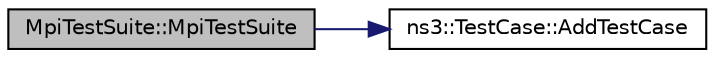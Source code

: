 digraph "MpiTestSuite::MpiTestSuite"
{
 // LATEX_PDF_SIZE
  edge [fontname="Helvetica",fontsize="10",labelfontname="Helvetica",labelfontsize="10"];
  node [fontname="Helvetica",fontsize="10",shape=record];
  rankdir="LR";
  Node1 [label="MpiTestSuite::MpiTestSuite",height=0.2,width=0.4,color="black", fillcolor="grey75", style="filled", fontcolor="black",tooltip="Constructor."];
  Node1 -> Node2 [color="midnightblue",fontsize="10",style="solid",fontname="Helvetica"];
  Node2 [label="ns3::TestCase::AddTestCase",height=0.2,width=0.4,color="black", fillcolor="white", style="filled",URL="$classns3_1_1_test_case.html#a3f6c576e7fef07c42f70c9cd81168e4c",tooltip="Add an individual child TestCase to this test suite."];
}

